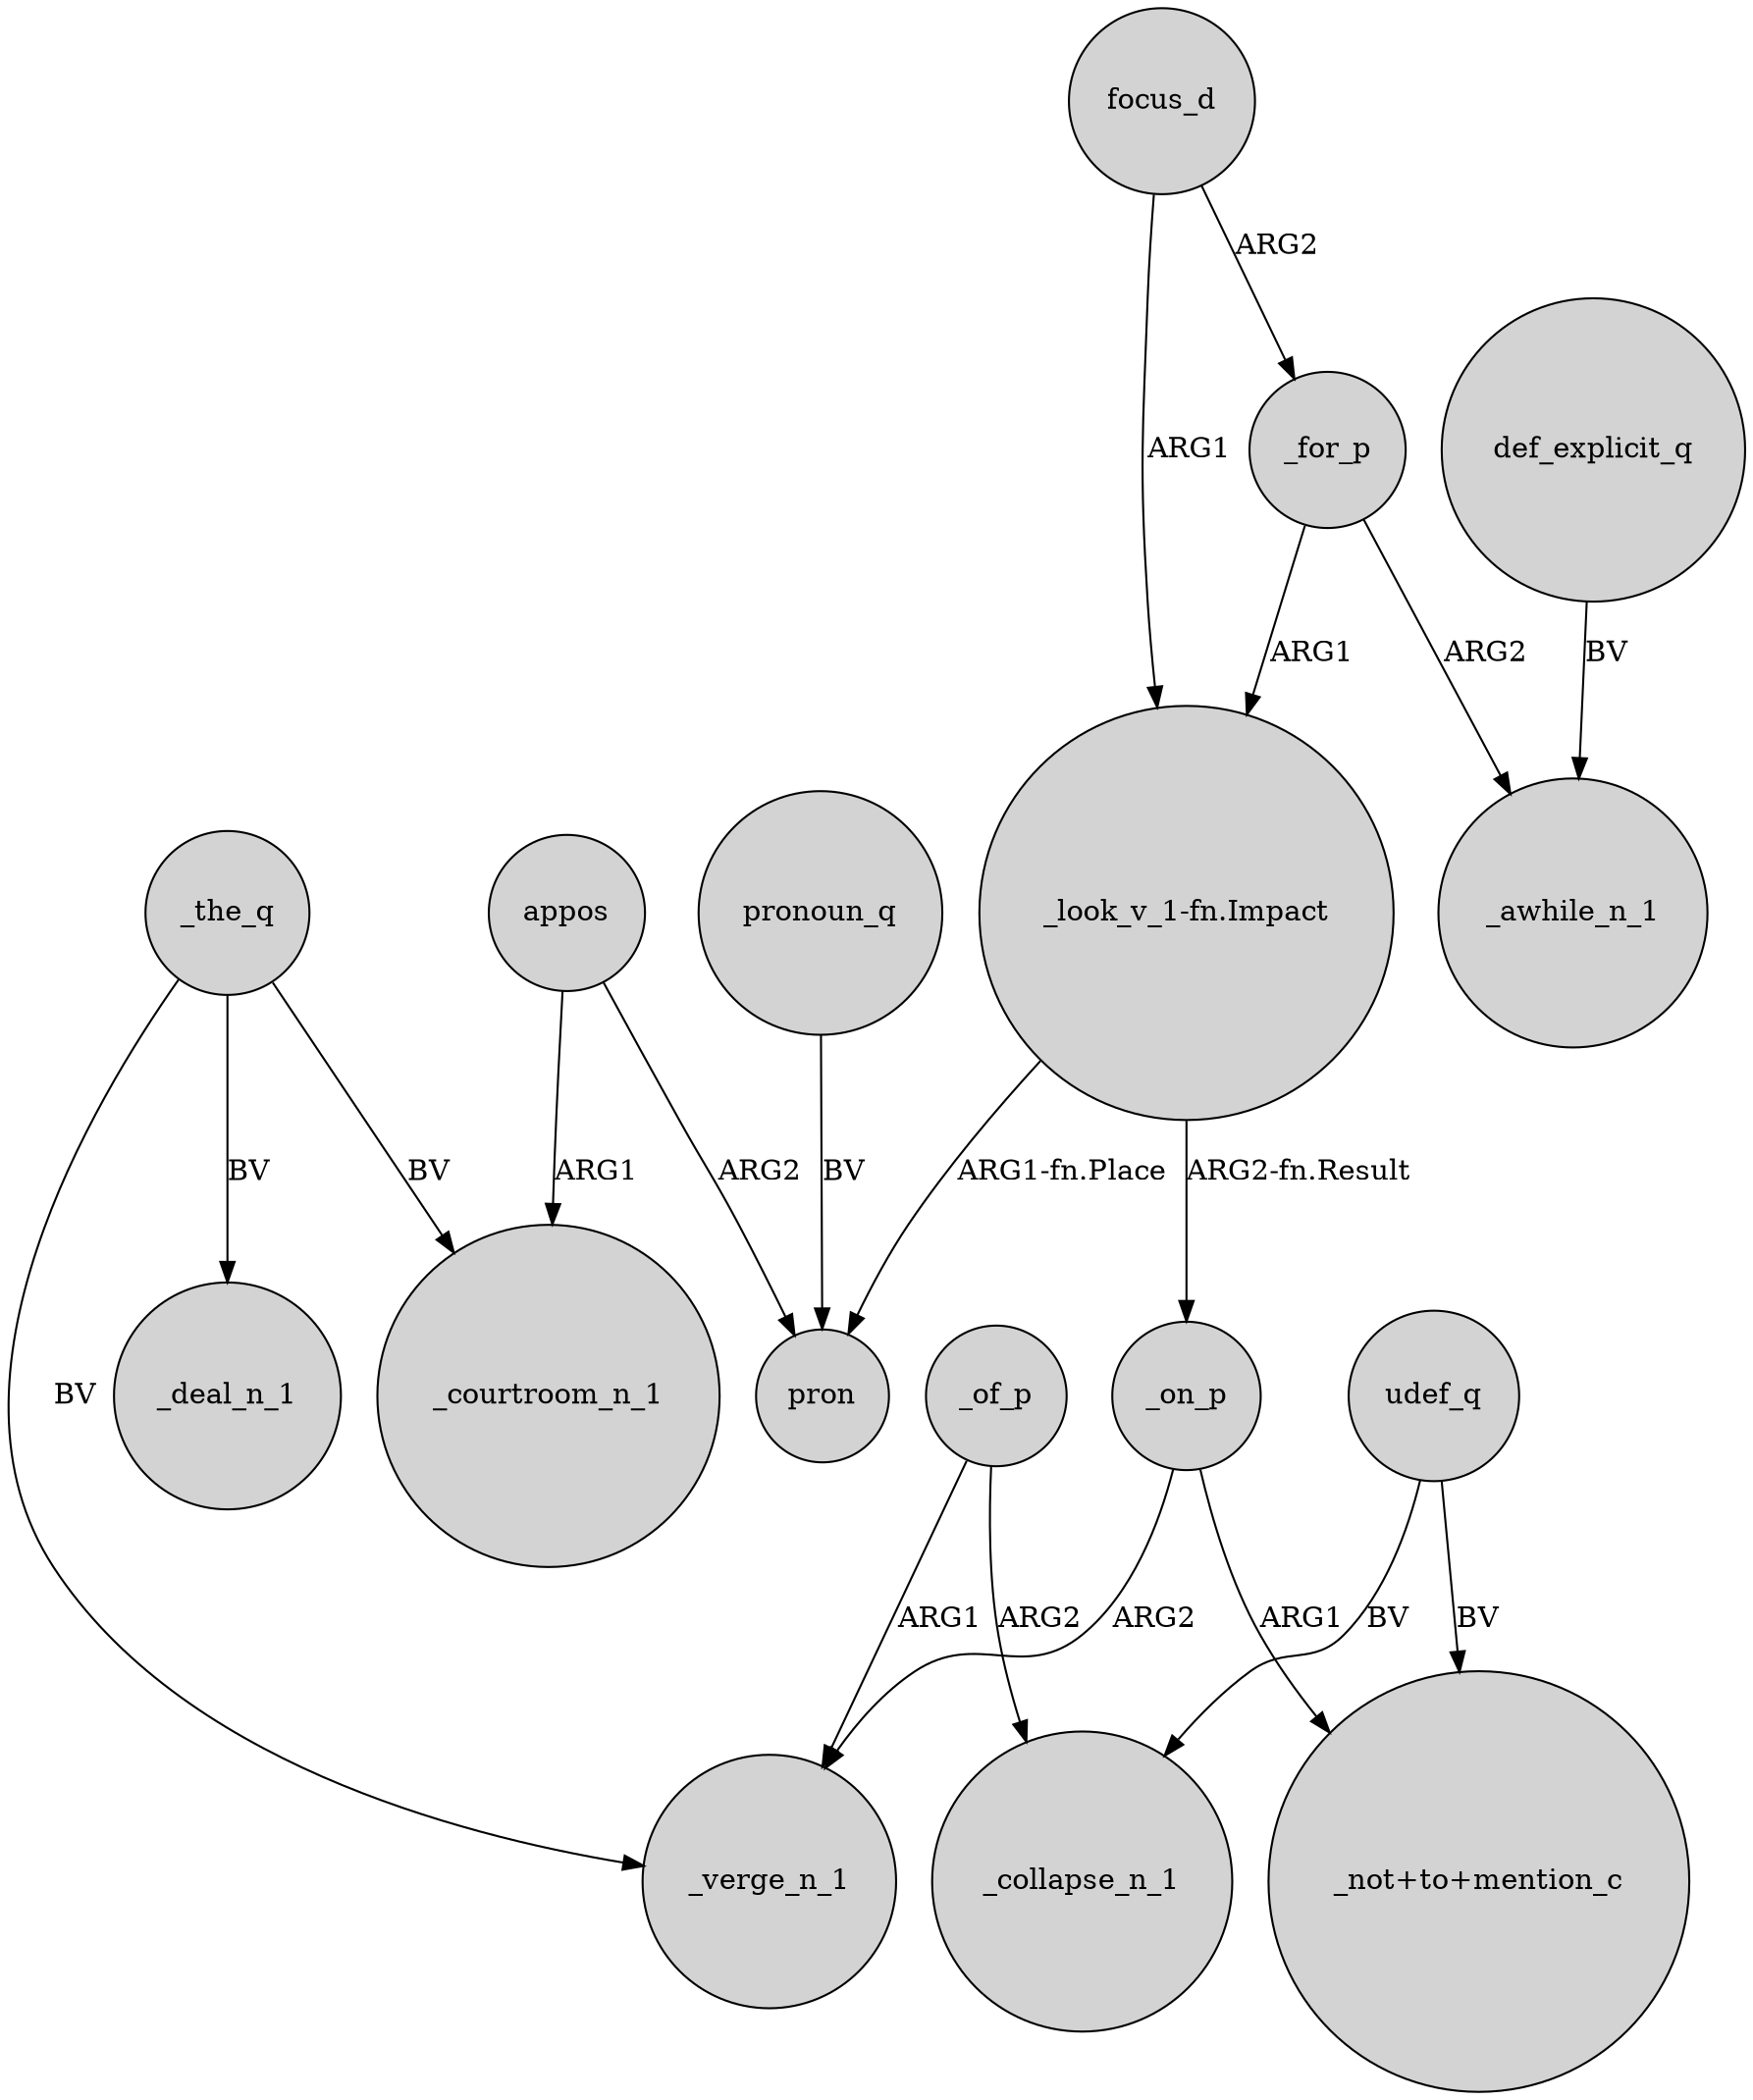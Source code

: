 digraph {
	node [shape=circle style=filled]
	appos -> _courtroom_n_1 [label=ARG1]
	_the_q -> _deal_n_1 [label=BV]
	_on_p -> _verge_n_1 [label=ARG2]
	"_look_v_1-fn.Impact" -> pron [label="ARG1-fn.Place"]
	_of_p -> _collapse_n_1 [label=ARG2]
	def_explicit_q -> _awhile_n_1 [label=BV]
	focus_d -> "_look_v_1-fn.Impact" [label=ARG1]
	appos -> pron [label=ARG2]
	pronoun_q -> pron [label=BV]
	udef_q -> "_not+to+mention_c" [label=BV]
	_the_q -> _verge_n_1 [label=BV]
	_for_p -> "_look_v_1-fn.Impact" [label=ARG1]
	_for_p -> _awhile_n_1 [label=ARG2]
	"_look_v_1-fn.Impact" -> _on_p [label="ARG2-fn.Result"]
	udef_q -> _collapse_n_1 [label=BV]
	_on_p -> "_not+to+mention_c" [label=ARG1]
	focus_d -> _for_p [label=ARG2]
	_of_p -> _verge_n_1 [label=ARG1]
	_the_q -> _courtroom_n_1 [label=BV]
}
